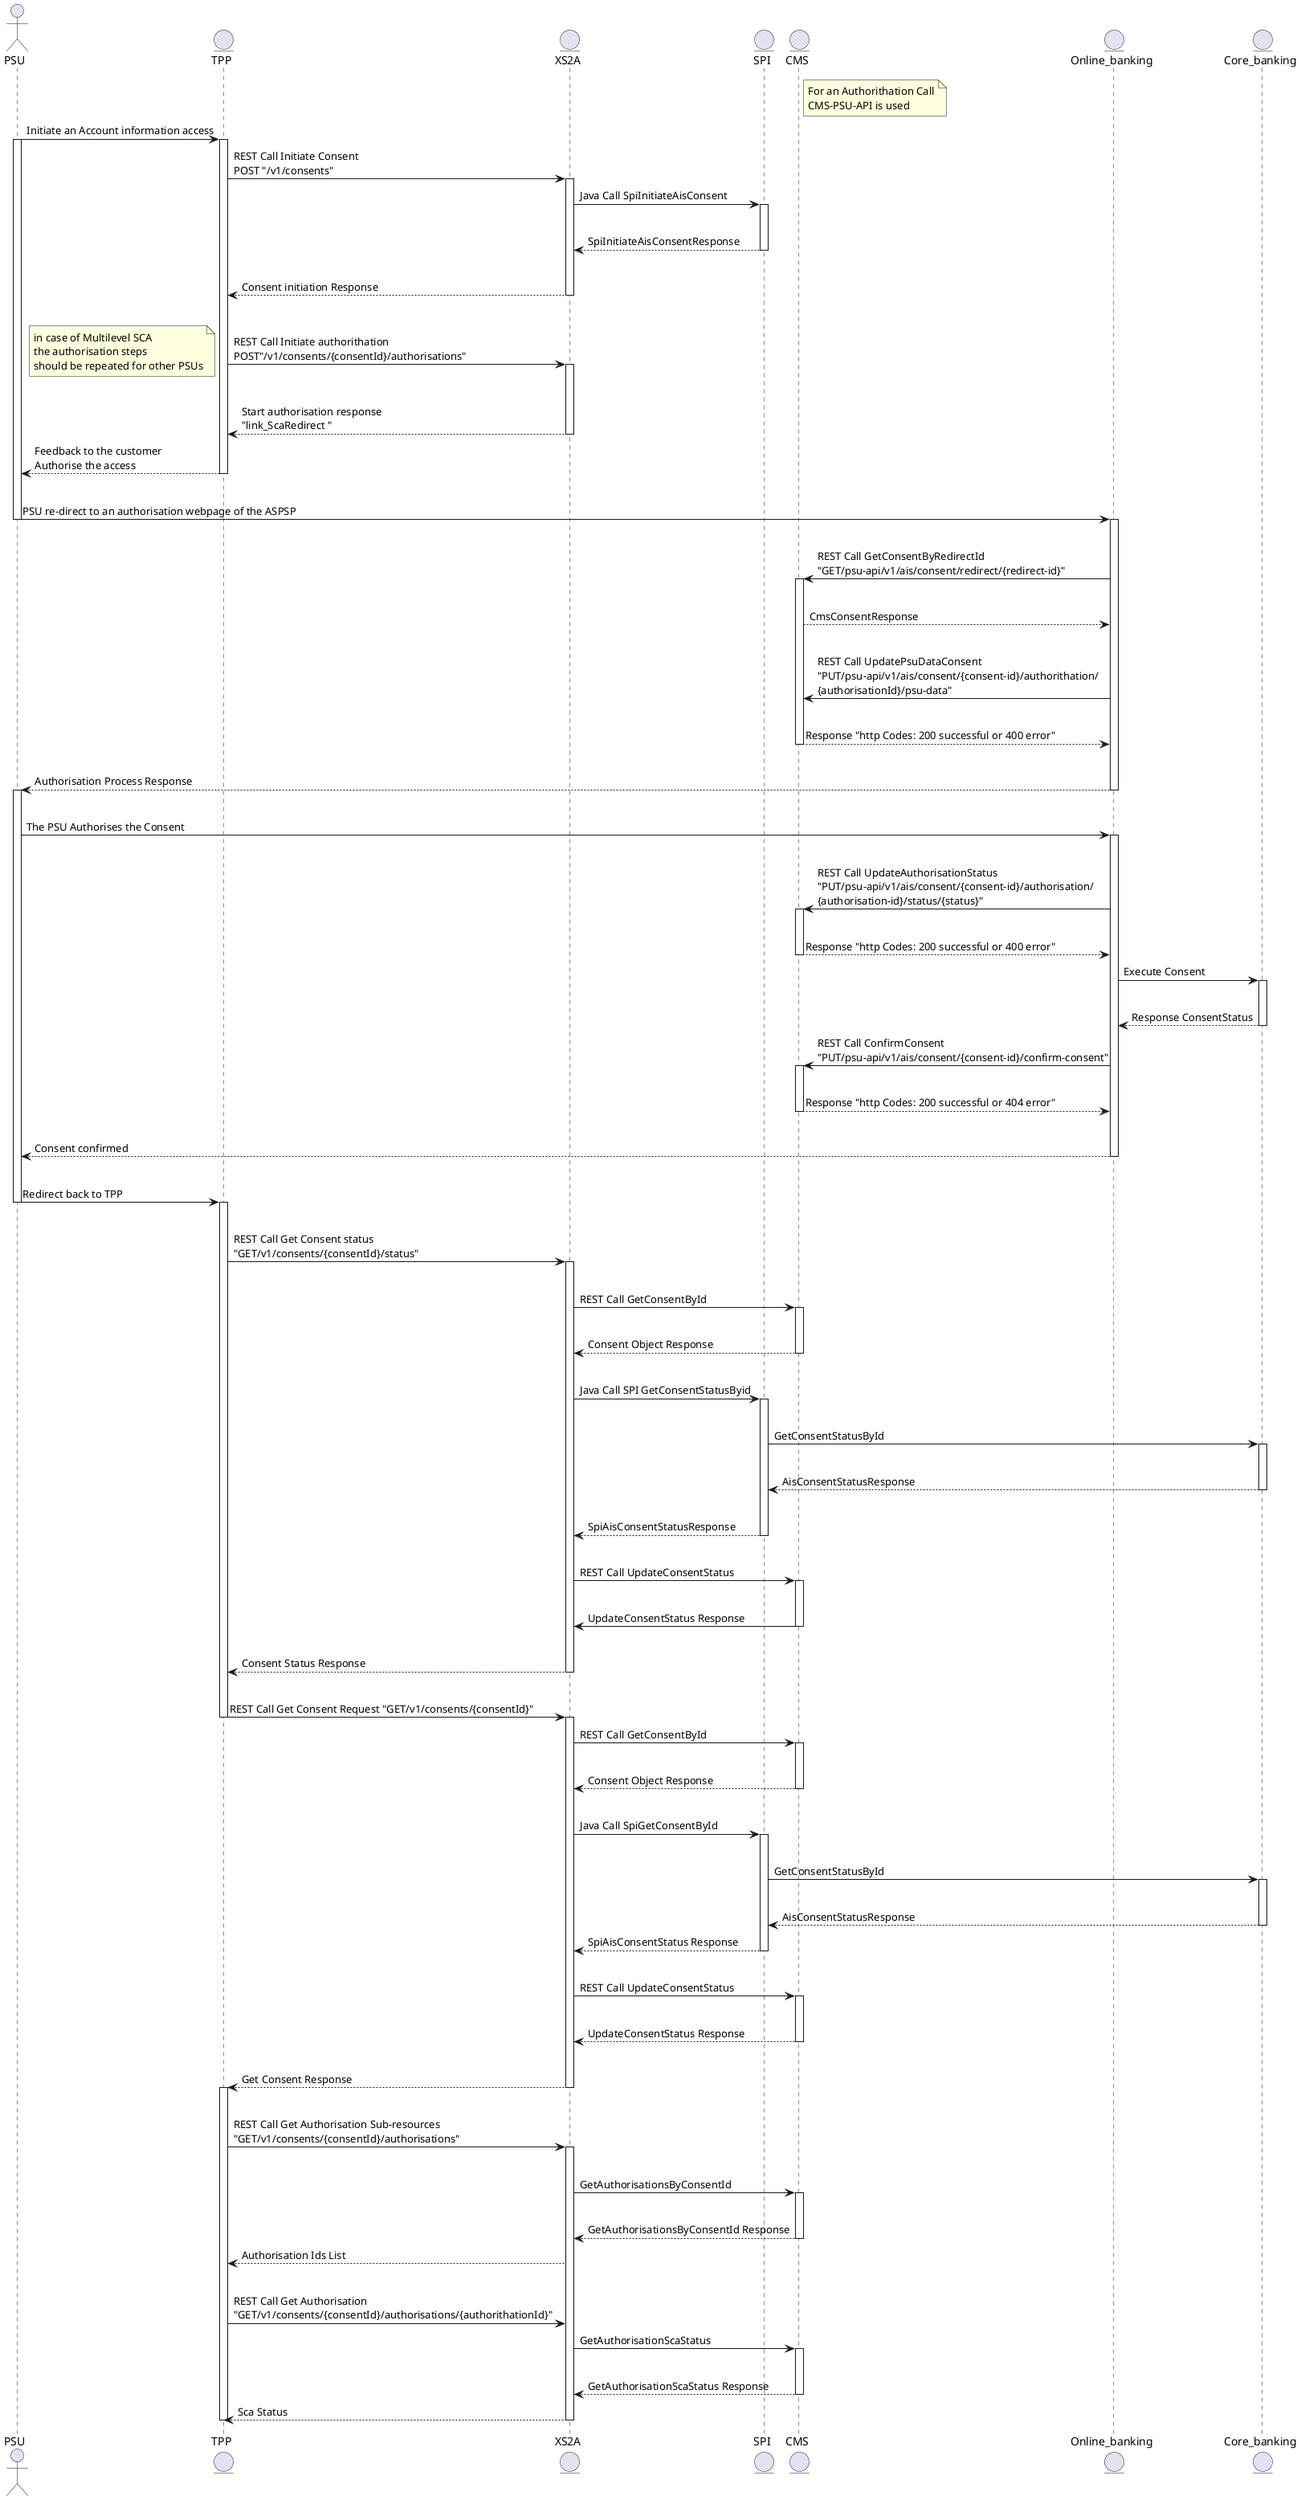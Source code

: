 @startuml
actor PSU
entity TPP
entity XS2A
entity SPI
entity SPI
entity CMS
entity Online_banking
entity Core_banking
note right of CMS
For an Authorithation Call
CMS-PSU-API is used
end note
PSU->TPP: Initiate an Account information access
activate TPP
activate PSU
TPP -> XS2A: REST Call Initiate Consent\nPOST "/v1/consents"
activate XS2A
XS2A->SPI: Java Call SpiInitiateAisConsent
activate SPI
|||
SPI-->XS2A: SpiInitiateAisConsentResponse
deactivate SPI
|||
XS2A-->TPP: Consent initiation Response
deactivate XS2A
|||
TPP->XS2A: REST Call Initiate authorithation \nPOST"/v1/consents/{consentId}/authorisations"
activate XS2A
note left
         in case of Multilevel SCA
         the authorisation steps
         should be repeated for other PSUs
end note
|||
XS2A-->TPP: Start authorisation response\n"link_ScaRedirect "
deactivate XS2A
TPP-->PSU: Feedback to the customer\nAuthorise the access
deactivate TPP
|||
PSU->Online_banking: PSU re-direct to an authorisation webpage of the ASPSP
deactivate PSU
activate Online_banking
|||
Online_banking->CMS: REST Call GetConsentByRedirectId\n"GET/psu-api/v1/ais/consent/redirect/{redirect-id}"
activate CMS
|||
CMS-->Online_banking: CmsConsentResponse
|||
Online_banking->CMS: REST Call UpdatePsuDataConsent\n"PUT/psu-api/v1/ais/consent/{consent-id}/authorithation/\n{authorisationId}/psu-data"
|||
CMS-->Online_banking: Response "http Codes: 200 successful or 400 error"
deactivate CMS
|||
Online_banking-->PSU: Authorisation Process Response
deactivate Online_banking
activate PSU
|||
PSU->Online_banking: The PSU Authorises the Consent
activate Online_banking
|||
Online_banking->CMS: REST Call UpdateAuthorisationStatus\n"PUT/psu-api/v1/ais/consent/{consent-id}/authorisation/\n{authorisation-id}/status/{status}"
activate CMS
|||
CMS-->Online_banking: Response "http Codes: 200 successful or 400 error"
deactivate CMS
Online_banking->Core_banking: Execute Consent
activate Core_banking
|||
Core_banking-->Online_banking: Response ConsentStatus
deactivate Core_banking
Online_banking->CMS: REST Call ConfirmConsent\n"PUT/psu-api/v1/ais/consent/{consent-id}/confirm-consent"
activate CMS
|||
CMS-->Online_banking: Response "http Codes: 200 successful or 404 error"
deactivate CMS
|||
Online_banking-->PSU: Consent confirmed
deactivate Online_banking
|||
PSU->TPP: Redirect back to TPP
deactivate PSU
activate TPP
|||
TPP->XS2A: REST Call Get Consent status\n"GET/v1/consents/{consentId}/status"
activate XS2A
|||
XS2A->CMS: REST Call GetConsentById
activate CMS
|||
CMS-->XS2A: Consent Object Response
deactivate CMS
|||
XS2A->SPI: Java Call SPI GetConsentStatusByid
activate SPI
|||
SPI->Core_banking: GetConsentStatusById
activate Core_banking
|||
Core_banking-->SPI: AisConsentStatusResponse
deactivate Core_banking
|||
SPI-->XS2A: SpiAisConsentStatusResponse
deactivate SPI
|||
XS2A->CMS: REST Call UpdateConsentStatus
activate CMS
|||
CMS->XS2A: UpdateConsentStatus Response
deactivate CMS
|||
XS2A-->TPP: Consent Status Response
deactivate XS2A
|||
TPP->XS2A: REST Call Get Consent Request "GET/v1/consents/{consentId}"
deactivate TPP
activate XS2A
XS2A->CMS: REST Call GetConsentById
activate CMS
|||
CMS-->XS2A: Consent Object Response
deactivate CMS
|||
XS2A->SPI: Java Call SpiGetConsentById
activate SPI
|||
SPI->Core_banking: GetConsentStatusById
activate Core_banking
|||
Core_banking-->SPI: AisConsentStatusResponse
deactivate Core_banking
SPI-->XS2A: SpiAisConsentStatus Response
deactivate SPI
|||
XS2A->CMS: REST Call UpdateConsentStatus
activate CMS
|||
CMS-->XS2A: UpdateConsentStatus Response
deactivate CMS
|||
XS2A-->TPP: Get Consent Response
deactivate XS2A
activate TPP
|||
TPP->XS2A: REST Call Get Authorisation Sub-resources\n"GET/v1/consents/{consentId}/authorisations"
activate XS2A
|||
XS2A->CMS: GetAuthorisationsByConsentId
activate CMS
|||
CMS-->XS2A: GetAuthorisationsByConsentId Response
deactivate CMS
XS2A-->TPP: Authorisation Ids List
|||
TPP->XS2A: REST Call Get Authorisation\n"GET/v1/consents/{consentId}/authorisations/{authorithationId}"
XS2A->CMS: GetAuthorisationScaStatus
activate CMS
|||
CMS-->XS2A: GetAuthorisationScaStatus Response
deactivate CMS
XS2A-->TPP: Sca Status
deactivate XS2A
deactivate TPP
@enduml

